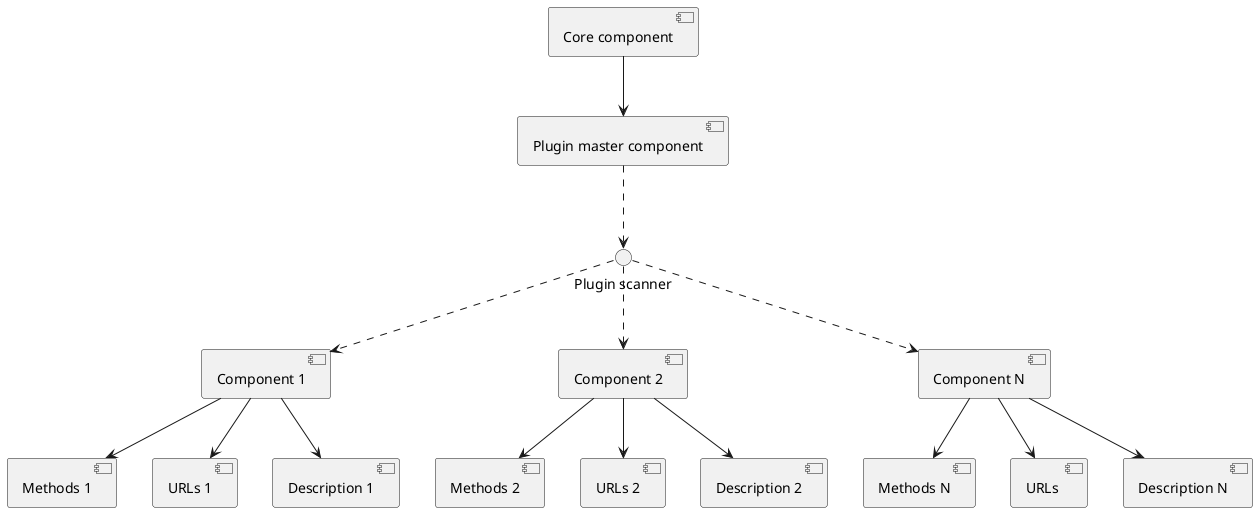 
@startuml

interface "Plugin scanner" as plugInter

[Core component] --> [Plugin master component]
[Plugin master component] ..> plugInter

plugInter ..> [Component 1]
plugInter ..> [Component 2]
plugInter ..> [Component N]

[Component 1] --> [Methods 1]
[Component 1] --> [URLs 1]
[Component 1] --> [Description 1]

[Component 2] --> [Methods 2]
[Component 2] --> [URLs 2]
[Component 2] --> [Description 2]

[Component N] --> [Methods N]
[Component N] --> [URLs ]
[Component N] --> [Description N]

@enduml